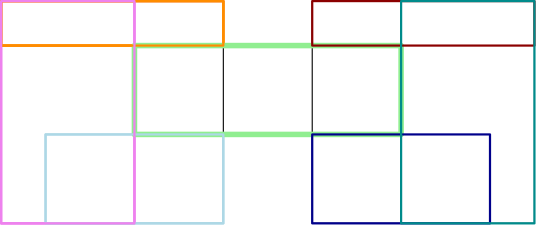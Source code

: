 <?xml version="1.0"?>
<!DOCTYPE ipe SYSTEM "ipe.dtd">
<ipe version="70218" creator="Ipe 7.2.29">
<info created="D:20250913134408" modified="D:20250913134408"/>
<ipestyle name="basic">
<symbol name="arrow/arc(spx)">
<path stroke="sym-stroke" fill="sym-stroke" pen="sym-pen">
0 0 m
-1 0.333 l
-1 -0.333 l
h
</path>
</symbol>
<symbol name="arrow/farc(spx)">
<path stroke="sym-stroke" fill="white" pen="sym-pen">
0 0 m
-1 0.333 l
-1 -0.333 l
h
</path>
</symbol>
<symbol name="arrow/ptarc(spx)">
<path stroke="sym-stroke" fill="sym-stroke" pen="sym-pen">
0 0 m
-1 0.333 l
-0.8 0 l
-1 -0.333 l
h
</path>
</symbol>
<symbol name="arrow/fptarc(spx)">
<path stroke="sym-stroke" fill="white" pen="sym-pen">
0 0 m
-1 0.333 l
-0.8 0 l
-1 -0.333 l
h
</path>
</symbol>
<symbol name="mark/circle(sx)" transformations="translations">
<path fill="sym-stroke">
0.6 0 0 0.6 0 0 e
0.4 0 0 0.4 0 0 e
</path>
</symbol>
<symbol name="mark/disk(sx)" transformations="translations">
<path fill="sym-stroke">
0.6 0 0 0.6 0 0 e
</path>
</symbol>
<symbol name="mark/fdisk(sfx)" transformations="translations">
<group>
<path fill="sym-fill">
0.5 0 0 0.5 0 0 e
</path>
<path fill="sym-stroke" fillrule="eofill">
0.6 0 0 0.6 0 0 e
0.4 0 0 0.4 0 0 e
</path>
</group>
</symbol>
<symbol name="mark/box(sx)" transformations="translations">
<path fill="sym-stroke" fillrule="eofill">
-0.6 -0.6 m
0.6 -0.6 l
0.6 0.6 l
-0.6 0.6 l
h
-0.4 -0.4 m
0.4 -0.4 l
0.4 0.4 l
-0.4 0.4 l
h
</path>
</symbol>
<symbol name="mark/square(sx)" transformations="translations">
<path fill="sym-stroke">
-0.6 -0.6 m
0.6 -0.6 l
0.6 0.6 l
-0.6 0.6 l
h
</path>
</symbol>
<symbol name="mark/fsquare(sfx)" transformations="translations">
<group>
<path fill="sym-fill">
-0.5 -0.5 m
0.5 -0.5 l
0.5 0.5 l
-0.5 0.5 l
h
</path>
<path fill="sym-stroke" fillrule="eofill">
-0.6 -0.6 m
0.6 -0.6 l
0.6 0.6 l
-0.6 0.6 l
h
-0.4 -0.4 m
0.4 -0.4 l
0.4 0.4 l
-0.4 0.4 l
h
</path>
</group>
</symbol>
<symbol name="mark/cross(sx)" transformations="translations">
<group>
<path fill="sym-stroke">
-0.43 -0.57 m
0.57 0.43 l
0.43 0.57 l
-0.57 -0.43 l
h
</path>
<path fill="sym-stroke">
-0.43 0.57 m
0.57 -0.43 l
0.43 -0.57 l
-0.57 0.43 l
h
</path>
</group>
</symbol>
<symbol name="arrow/fnormal(spx)">
<path stroke="sym-stroke" fill="white" pen="sym-pen">
0 0 m
-1 0.333 l
-1 -0.333 l
h
</path>
</symbol>
<symbol name="arrow/pointed(spx)">
<path stroke="sym-stroke" fill="sym-stroke" pen="sym-pen">
0 0 m
-1 0.333 l
-0.8 0 l
-1 -0.333 l
h
</path>
</symbol>
<symbol name="arrow/fpointed(spx)">
<path stroke="sym-stroke" fill="white" pen="sym-pen">
0 0 m
-1 0.333 l
-0.8 0 l
-1 -0.333 l
h
</path>
</symbol>
<symbol name="arrow/linear(spx)">
<path stroke="sym-stroke" pen="sym-pen">
-1 0.333 m
0 0 l
-1 -0.333 l
</path>
</symbol>
<symbol name="arrow/fdouble(spx)">
<path stroke="sym-stroke" fill="white" pen="sym-pen">
0 0 m
-1 0.333 l
-1 -0.333 l
h
-1 0 m
-2 0.333 l
-2 -0.333 l
h
</path>
</symbol>
<symbol name="arrow/double(spx)">
<path stroke="sym-stroke" fill="sym-stroke" pen="sym-pen">
0 0 m
-1 0.333 l
-1 -0.333 l
h
-1 0 m
-2 0.333 l
-2 -0.333 l
h
</path>
</symbol>
<symbol name="arrow/mid-normal(spx)">
<path stroke="sym-stroke" fill="sym-stroke" pen="sym-pen">
0.5 0 m
-0.5 0.333 l
-0.5 -0.333 l
h
</path>
</symbol>
<symbol name="arrow/mid-fnormal(spx)">
<path stroke="sym-stroke" fill="white" pen="sym-pen">
0.5 0 m
-0.5 0.333 l
-0.5 -0.333 l
h
</path>
</symbol>
<symbol name="arrow/mid-pointed(spx)">
<path stroke="sym-stroke" fill="sym-stroke" pen="sym-pen">
0.5 0 m
-0.5 0.333 l
-0.3 0 l
-0.5 -0.333 l
h
</path>
</symbol>
<symbol name="arrow/mid-fpointed(spx)">
<path stroke="sym-stroke" fill="white" pen="sym-pen">
0.5 0 m
-0.5 0.333 l
-0.3 0 l
-0.5 -0.333 l
h
</path>
</symbol>
<symbol name="arrow/mid-double(spx)">
<path stroke="sym-stroke" fill="sym-stroke" pen="sym-pen">
1 0 m
0 0.333 l
0 -0.333 l
h
0 0 m
-1 0.333 l
-1 -0.333 l
h
</path>
</symbol>
<symbol name="arrow/mid-fdouble(spx)">
<path stroke="sym-stroke" fill="white" pen="sym-pen">
1 0 m
0 0.333 l
0 -0.333 l
h
0 0 m
-1 0.333 l
-1 -0.333 l
h
</path>
</symbol>
<anglesize name="22.5 deg" value="22.5"/>
<anglesize name="30 deg" value="30"/>
<anglesize name="45 deg" value="45"/>
<anglesize name="60 deg" value="60"/>
<anglesize name="90 deg" value="90"/>
<arrowsize name="large" value="10"/>
<arrowsize name="small" value="5"/>
<arrowsize name="tiny" value="3"/>
<color name="blue" value="0 0 1"/>
<color name="brown" value="0.647 0.165 0.165"/>
<color name="darkblue" value="0 0 0.545"/>
<color name="darkcyan" value="0 0.545 0.545"/>
<color name="darkgray" value="0.663"/>
<color name="darkgreen" value="0 0.392 0"/>
<color name="darkmagenta" value="0.545 0 0.545"/>
<color name="darkorange" value="1 0.549 0"/>
<color name="darkred" value="0.545 0 0"/>
<color name="gold" value="1 0.843 0"/>
<color name="gray" value="0.745"/>
<color name="green" value="0 1 0"/>
<color name="lightblue" value="0.678 0.847 0.902"/>
<color name="lightcyan" value="0.878 1 1"/>
<color name="lightgray" value="0.827"/>
<color name="lightgreen" value="0.565 0.933 0.565"/>
<color name="lightyellow" value="1 1 0.878"/>
<color name="navy" value="0 0 0.502"/>
<color name="orange" value="1 0.647 0"/>
<color name="pink" value="1 0.753 0.796"/>
<color name="purple" value="0.627 0.125 0.941"/>
<color name="red" value="1 0 0"/>
<color name="seagreen" value="0.18 0.545 0.341"/>
<color name="turquoise" value="0.251 0.878 0.816"/>
<color name="violet" value="0.933 0.51 0.933"/>
<color name="yellow" value="1 1 0"/>
<dashstyle name="dash dot dotted" value="[4 2 1 2 1 2] 0"/>
<dashstyle name="dash dotted" value="[4 2 1 2] 0"/>
<dashstyle name="dashed" value="[4] 0"/>
<dashstyle name="dotted" value="[1 3] 0"/>
<gridsize name="10 pts (~3.5 mm)" value="10"/>
<gridsize name="14 pts (~5 mm)" value="14"/>
<gridsize name="16 pts (~6 mm)" value="16"/>
<gridsize name="20 pts (~7 mm)" value="20"/>
<gridsize name="28 pts (~10 mm)" value="28"/>
<gridsize name="32 pts (~12 mm)" value="32"/>
<gridsize name="4 pts" value="4"/>
<gridsize name="56 pts (~20 mm)" value="56"/>
<gridsize name="8 pts (~3 mm)" value="8"/>
<opacity name="10%" value="0.1"/>
<opacity name="30%" value="0.3"/>
<opacity name="50%" value="0.5"/>
<opacity name="75%" value="0.75"/>
<pen name="fat" value="1.2"/>
<pen name="heavier" value="0.8"/>
<pen name="ultrafat" value="2"/>
<symbolsize name="large" value="5"/>
<symbolsize name="small" value="2"/>
<symbolsize name="tiny" value="1.1"/>
<textsize name="Huge" value="\Huge"/>
<textsize name="LARGE" value="\LARGE"/>
<textsize name="Large" value="\Large"/>
<textsize name="footnote" value="\footnotesize"/>
<textsize name="huge" value="\huge"/>
<textsize name="large" value="\large"/>
<textsize name="script" value="\scriptsize"/>
<textsize name="small" value="\small"/>
<textsize name="tiny" value="\tiny"/>
<textstyle name="center" begin="\begin{center}" end="\end{center}"/>
<textstyle name="item" begin="\begin{itemize}\item{}" end="\end{itemize}"/>
<textstyle name="itemize" begin="\begin{itemize}" end="\end{itemize}"/>
<tiling name="falling" angle="-60" step="4" width="1"/>
<tiling name="rising" angle="30" step="4" width="1"/>
</ipestyle>
<page>
<layer name="alpha"/>
<view layers="alpha" active="alpha"/>
<path layer="alpha" stroke="black">
128 768 m
128 688 l
208 688 l
208 768 l
h
</path>
<path stroke="black">
224 688 m
224 688 l
224 688 l
224 688 l
h
</path>
<path stroke="black">
240 688 m
240 768 l
320 768 l
320 688 l
h
</path>
<path stroke="lightgreen" pen="fat">
176 752 m
176 752 l
176 752 l
176 752 l
h
</path>
<path stroke="lightgreen" pen="fat">
176 752 m
176 720 l
272 720 l
272 752 l
h
</path>
<path stroke="darkorange" pen="heavier">
272 720 m
272 720 l
272 720 l
272 720 l
h
</path>
<path stroke="darkorange" pen="heavier">
128 768 m
128 752 l
208 752 l
208 768 l
h
</path>
<path stroke="violet" pen="heavier">
208 768 m
208 768 l
160 768 l
160 768 l
h
</path>
<path stroke="violet" pen="heavier">
128 768 m
128 688 l
176 688 l
176 768 l
h
</path>
<path stroke="darkorange" pen="heavier">
176 688 m
176 688 l
176 688 l
176 688 l
h
</path>
<path stroke="darkorange" pen="heavier">
208 752 m
208 768 l
128 768 l
128 752 l
h
</path>
<path stroke="lightblue" pen="heavier">
192 768 m
192 768 l
192 768 l
192 768 l
h
</path>
<path stroke="lightgreen" pen="fat">
208 688 m
208 688 l
208 688 l
208 688 l
h
</path>
<path stroke="lightgreen" pen="fat">
176 752 m
176 720 l
272 720 l
272 752 l
h
</path>
<path stroke="violet" pen="heavier">
272 720 m
272 720 l
272 720 l
272 720 l
h
</path>
<path stroke="violet" pen="heavier">
176 688 m
176 768 l
128 768 l
128 688 l
h
</path>
<path stroke="darkorange" pen="heavier">
128 768 m
128 768 l
128 768 l
128 768 l
h
</path>
<path stroke="darkorange" pen="heavier">
128 768 m
128 752 l
208 752 l
208 768 l
h
</path>
<path stroke="darkorange" pen="heavier">
208 752 m
208 752 l
208 752 l
208 752 l
h
</path>
<path stroke="lightblue" pen="heavier">
144 720 m
144 688 l
208 688 l
208 720 l
h
</path>
<path stroke="lightgreen" pen="ultrafat">
224 752 m
224 752 l
224 752 l
224 752 l
h
</path>
<path stroke="lightgreen" pen="ultrafat">
176 752 m
176 720 l
272 720 l
272 752 l
h
</path>
<path stroke="lightblue" pen="heavier">
224 736 m
224 736 l
224 736 l
224 736 l
h
</path>
<path stroke="lightblue" pen="heavier">
144 720 m
144 688 l
208 688 l
208 720 l
h
</path>
<path stroke="darkorange" pen="heavier">
208 688 m
208 688 l
208 688 l
208 688 l
h
</path>
<path stroke="darkorange" pen="heavier">
128 768 m
128 752 l
208 752 l
208 768 l
h
</path>
<path stroke="violet" pen="heavier">
208 752 m
208 752 l
208 752 l
208 752 l
h
</path>
<path stroke="violet" pen="heavier">
128 768 m
128 688 l
176 688 l
176 768 l
h
</path>
<path stroke="darkblue" pen="heavier">
176 688 m
176 688 l
176 688 l
176 688 l
h
</path>
<path stroke="darkblue" pen="heavier">
304 720 m
304 688 l
240 688 l
240 720 l
h
</path>
<path stroke="darkred" pen="heavier">
240 688 m
240 688 l
240 688 l
240 688 l
h
</path>
<path stroke="darkred" pen="heavier">
320 752 m
320 768 l
240 768 l
240 752 l
h
</path>
<path stroke="darkcyan" pen="heavier">
240 768 m
240 768 l
240 768 l
240 768 l
h
</path>
<path stroke="darkcyan" pen="heavier">
272 768 m
272 688 l
320 688 l
320 768 l
h
</path>
<path stroke="darkcyan" pen="heavier">
320 688 m
320 688 l
320 688 l
320 688 l
h
</path>
</page>
</ipe>
